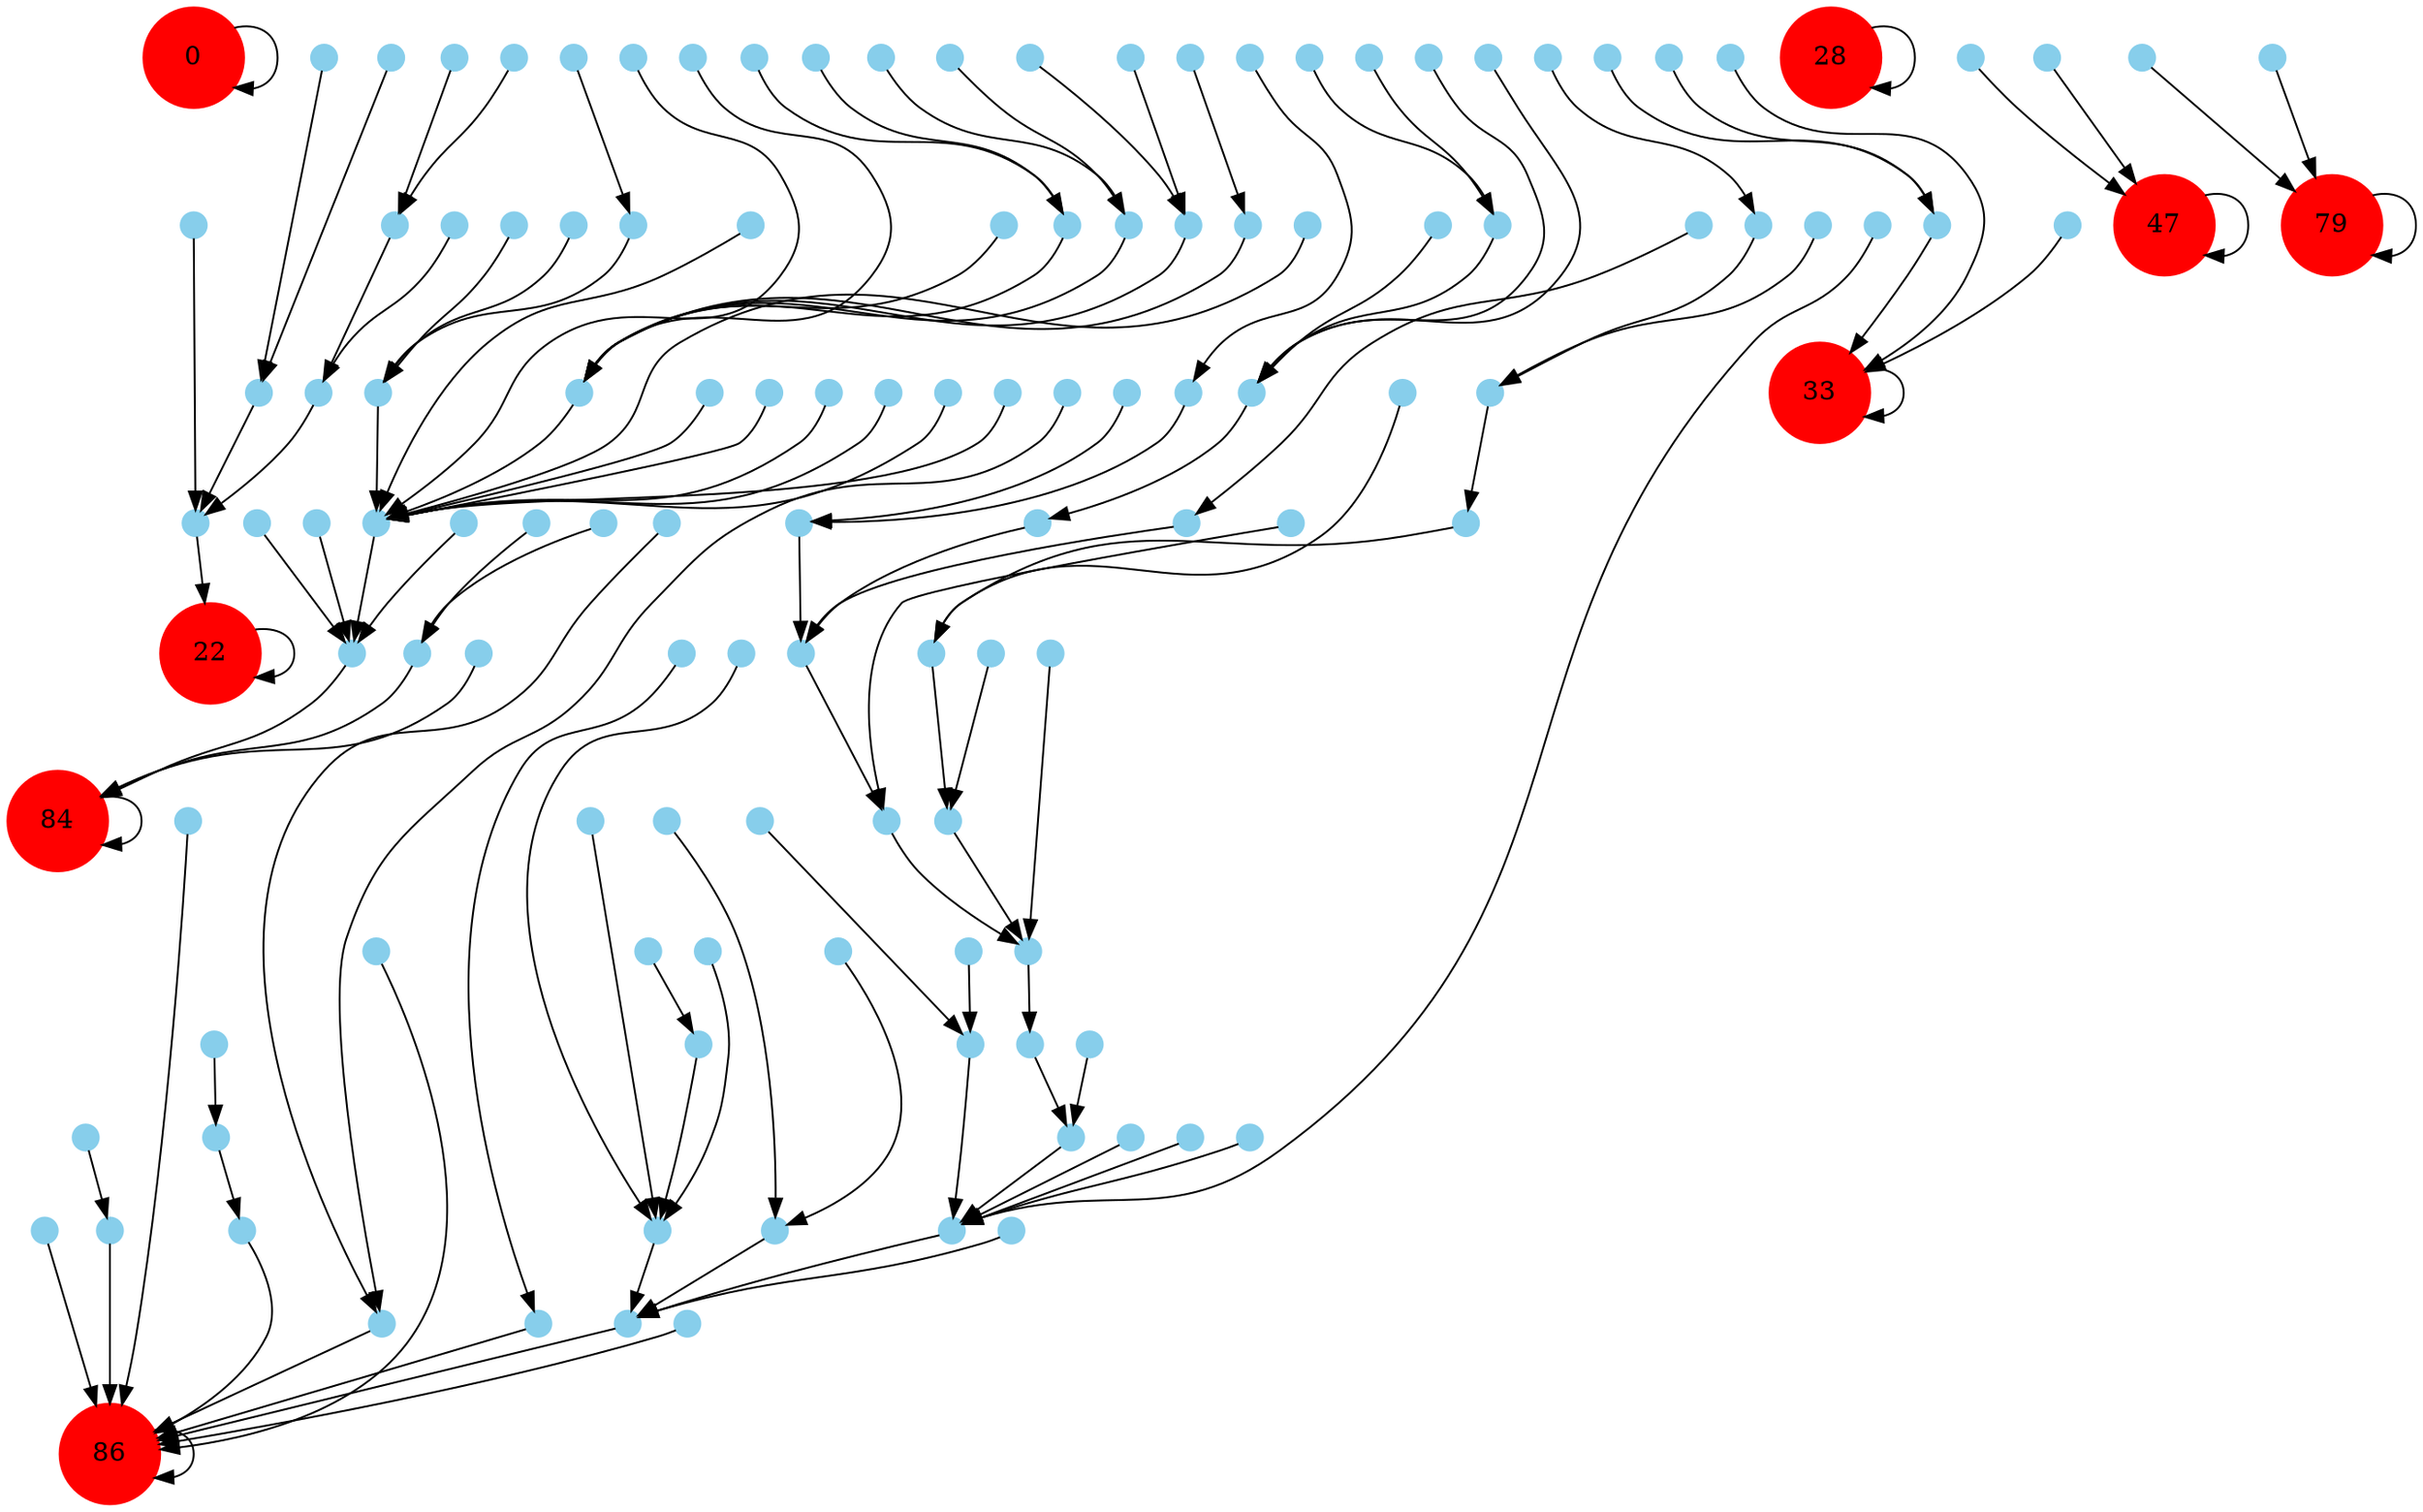Digraph G {
node [width=.2,height=.2,shape=circle,style=filled,color=skyblue];
overlap=scale;
0 [width=.75,height=.5,label=0, color=red, style=filled];
0 -> 0 [len=0.125,weight=0.25];
1 [label=""];
1 -> 66 [len=0.125,weight=0.25];
2 [label=""];
2 -> 54 [len=0.125,weight=0.25];
3 [label=""];
3 -> 34 [len=0.125,weight=0.25];
4 [label=""];
4 -> 94 [len=0.125,weight=0.25];
5 [label=""];
5 -> 66 [len=0.125,weight=0.25];
6 [label=""];
6 -> 30 [len=0.125,weight=0.25];
7 [label=""];
7 -> 86 [len=0.125,weight=0.25];
8 [label=""];
8 -> 41 [len=0.125,weight=0.25];
9 [label=""];
9 -> 35 [len=0.125,weight=0.25];
10 [label=""];
10 -> 42 [len=0.125,weight=0.25];
11 [label=""];
11 -> 34 [len=0.125,weight=0.25];
12 [label=""];
12 -> 11 [len=0.125,weight=0.25];
13 [label=""];
13 -> 75 [len=0.125,weight=0.25];
14 [label=""];
14 -> 62 [len=0.125,weight=0.25];
15 [label=""];
15 -> 42 [len=0.125,weight=0.25];
16 [label=""];
16 -> 20 [len=0.125,weight=0.25];
17 [label=""];
17 -> 64 [len=0.125,weight=0.25];
18 [label=""];
18 -> 52 [len=0.125,weight=0.25];
19 [label=""];
19 -> 54 [len=0.125,weight=0.25];
20 [label=""];
20 -> 84 [len=0.125,weight=0.25];
21 [label=""];
21 -> 86 [len=0.125,weight=0.25];
22 [width=.75,height=.5,label=22, color=red, style=filled];
22 -> 22 [len=0.125,weight=0.25];
23 [label=""];
23 -> 86 [len=0.125,weight=0.25];
24 [label=""];
24 -> 32 [len=0.125,weight=0.25];
25 [label=""];
25 -> 32 [len=0.125,weight=0.25];
26 [label=""];
26 -> 52 [len=0.125,weight=0.25];
27 [label=""];
27 -> 34 [len=0.125,weight=0.25];
28 [width=.75,height=.5,label=28, color=red, style=filled];
28 -> 28 [len=0.125,weight=0.25];
29 [label=""];
29 -> 66 [len=0.125,weight=0.25];
30 [label=""];
30 -> 62 [len=0.125,weight=0.25];
31 [label=""];
31 -> 54 [len=0.125,weight=0.25];
32 [label=""];
32 -> 37 [len=0.125,weight=0.25];
33 [width=.75,height=.5,label=33, color=red, style=filled];
33 -> 33 [len=0.125,weight=0.25];
34 [label=""];
34 -> 52 [len=0.125,weight=0.25];
35 [label=""];
35 -> 38 [len=0.125,weight=0.25];
36 [label=""];
36 -> 29 [len=0.125,weight=0.25];
37 [label=""];
37 -> 71 [len=0.125,weight=0.25];
38 [label=""];
38 -> 62 [len=0.125,weight=0.25];
39 [label=""];
39 -> 54 [len=0.125,weight=0.25];
40 [label=""];
40 -> 41 [len=0.125,weight=0.25];
41 [label=""];
41 -> 33 [len=0.125,weight=0.25];
42 [label=""];
42 -> 45 [len=0.125,weight=0.25];
43 [label=""];
43 -> 35 [len=0.125,weight=0.25];
44 [label=""];
44 -> 45 [len=0.125,weight=0.25];
45 [label=""];
45 -> 43 [len=0.125,weight=0.25];
46 [label=""];
46 -> 63 [len=0.125,weight=0.25];
47 [width=.75,height=.5,label=47, color=red, style=filled];
47 -> 47 [len=0.125,weight=0.25];
48 [label=""];
48 -> 52 [len=0.125,weight=0.25];
49 [label=""];
49 -> 36 [len=0.125,weight=0.25];
50 [label=""];
50 -> 52 [len=0.125,weight=0.25];
51 [label=""];
51 -> 52 [len=0.125,weight=0.25];
52 [label=""];
52 -> 20 [len=0.125,weight=0.25];
53 [label=""];
53 -> 84 [len=0.125,weight=0.25];
54 [label=""];
54 -> 52 [len=0.125,weight=0.25];
55 [label=""];
55 -> 54 [len=0.125,weight=0.25];
56 [label=""];
56 -> 37 [len=0.125,weight=0.25];
57 [label=""];
57 -> 33 [len=0.125,weight=0.25];
58 [label=""];
58 -> 52 [len=0.125,weight=0.25];
59 [label=""];
59 -> 36 [len=0.125,weight=0.25];
60 [label=""];
60 -> 61 [len=0.125,weight=0.25];
61 [label=""];
61 -> 37 [len=0.125,weight=0.25];
62 [label=""];
62 -> 60 [len=0.125,weight=0.25];
63 [label=""];
63 -> 54 [len=0.125,weight=0.25];
64 [label=""];
64 -> 69 [len=0.125,weight=0.25];
65 [label=""];
65 -> 67 [len=0.125,weight=0.25];
66 [label=""];
66 -> 22 [len=0.125,weight=0.25];
67 [label=""];
67 -> 70 [len=0.125,weight=0.25];
68 [label=""];
68 -> 95 [len=0.125,weight=0.25];
69 [label=""];
69 -> 71 [len=0.125,weight=0.25];
70 [label=""];
70 -> 94 [len=0.125,weight=0.25];
71 [label=""];
71 -> 86 [len=0.125,weight=0.25];
72 [label=""];
72 -> 9 [len=0.125,weight=0.25];
73 [label=""];
73 -> 67 [len=0.125,weight=0.25];
74 [label=""];
74 -> 47 [len=0.125,weight=0.25];
75 [label=""];
75 -> 35 [len=0.125,weight=0.25];
76 [label=""];
76 -> 79 [len=0.125,weight=0.25];
77 [label=""];
77 -> 75 [len=0.125,weight=0.25];
78 [label=""];
78 -> 31 [len=0.125,weight=0.25];
79 [width=.75,height=.5,label=79, color=red, style=filled];
79 -> 79 [len=0.125,weight=0.25];
80 [label=""];
80 -> 84 [len=0.125,weight=0.25];
81 [label=""];
81 -> 68 [len=0.125,weight=0.25];
82 [label=""];
82 -> 20 [len=0.125,weight=0.25];
83 [label=""];
83 -> 86 [len=0.125,weight=0.25];
84 [width=.75,height=.5,label=84, color=red, style=filled];
84 -> 84 [len=0.125,weight=0.25];
85 [label=""];
85 -> 86 [len=0.125,weight=0.25];
86 [width=.75,height=.5,label=86, color=red, style=filled];
86 -> 86 [len=0.125,weight=0.25];
87 [label=""];
87 -> 86 [len=0.125,weight=0.25];
88 [label=""];
88 -> 5 [len=0.125,weight=0.25];
89 [label=""];
89 -> 65 [len=0.125,weight=0.25];
90 [label=""];
90 -> 52 [len=0.125,weight=0.25];
91 [label=""];
91 -> 38 [len=0.125,weight=0.25];
92 [label=""];
92 -> 93 [len=0.125,weight=0.25];
93 [label=""];
93 -> 71 [len=0.125,weight=0.25];
94 [label=""];
94 -> 30 [len=0.125,weight=0.25];
95 [label=""];
95 -> 86 [len=0.125,weight=0.25];
96 [label=""];
96 -> 5 [len=0.125,weight=0.25];
97 [label=""];
97 -> 69 [len=0.125,weight=0.25];
98 [label=""];
98 -> 53 [len=0.125,weight=0.25];
99 [label=""];
99 -> 39 [len=0.125,weight=0.25];
100 [label=""];
100 -> 93 [len=0.125,weight=0.25];
101 [label=""];
101 -> 71 [len=0.125,weight=0.25];
102 [label=""];
102 -> 31 [len=0.125,weight=0.25];
103 [label=""];
103 -> 87 [len=0.125,weight=0.25];
104 [label=""];
104 -> 45 [len=0.125,weight=0.25];
105 [label=""];
105 -> 33 [len=0.125,weight=0.25];
106 [label=""];
106 -> 45 [len=0.125,weight=0.25];
107 [label=""];
107 -> 39 [len=0.125,weight=0.25];
108 [label=""];
108 -> 13 [len=0.125,weight=0.25];
109 [label=""];
109 -> 79 [len=0.125,weight=0.25];
110 [label=""];
110 -> 63 [len=0.125,weight=0.25];
111 [label=""];
111 -> 47 [len=0.125,weight=0.25];
112 [label=""];
112 -> 21 [len=0.125,weight=0.25];
113 [label=""];
113 -> 69 [len=0.125,weight=0.25];
114 [label=""];
114 -> 52 [len=0.125,weight=0.25];
115 [label=""];
115 -> 52 [len=0.125,weight=0.25];
116 [label=""];
116 -> 85 [len=0.125,weight=0.25];
117 [label=""];
117 -> 85 [len=0.125,weight=0.25];
118 [label=""];
118 -> 20 [len=0.125,weight=0.25];
119 [label=""];
119 -> 86 [len=0.125,weight=0.25];
120 [label=""];
120 -> 37 [len=0.125,weight=0.25];
121 [label=""];
121 -> 37 [len=0.125,weight=0.25];
122 [label=""];
122 -> 53 [len=0.125,weight=0.25];
123 [label=""];
123 -> 37 [len=0.125,weight=0.25];
124 [label=""];
124 -> 29 [len=0.125,weight=0.25];
125 [label=""];
125 -> 69 [len=0.125,weight=0.25];
126 [label=""];
126 -> 61 [len=0.125,weight=0.25];
127 [label=""];
127 -> 55 [len=0.125,weight=0.25];
}
